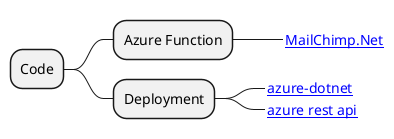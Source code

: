 @startmindmap "Development Overview"

* Code
** Azure Function
***_ [[https://www.nuget.org/packages/MailChimp.Net.V3 MailChimp.Net]]
** Deployment
***_ [[https://learn.microsoft.com/en-us/dotnet/api/overview/azure/?view=azure-dotnet azure-dotnet]]
***_ [[https://learn.microsoft.com/en-us/rest/api/azure/ azure rest api]]

@endmindmap